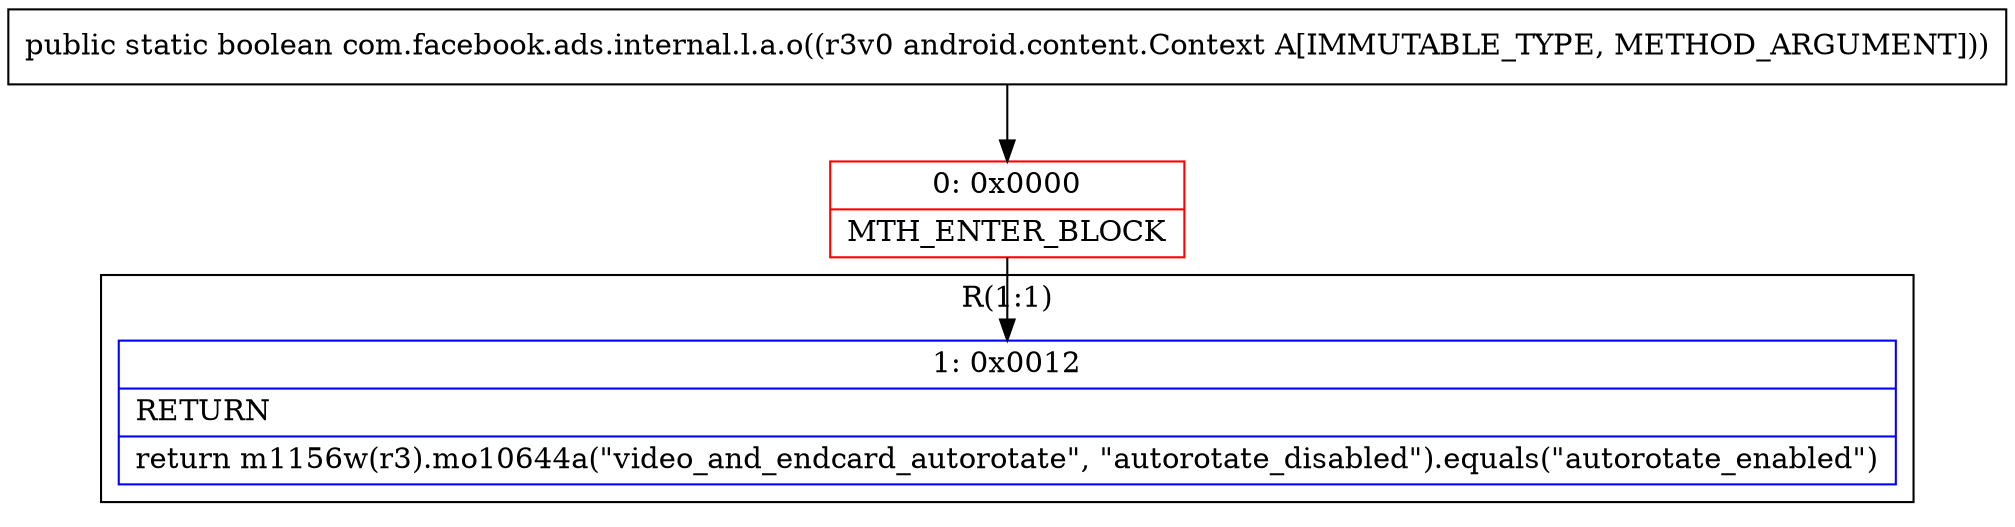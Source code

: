 digraph "CFG forcom.facebook.ads.internal.l.a.o(Landroid\/content\/Context;)Z" {
subgraph cluster_Region_1666652039 {
label = "R(1:1)";
node [shape=record,color=blue];
Node_1 [shape=record,label="{1\:\ 0x0012|RETURN\l|return m1156w(r3).mo10644a(\"video_and_endcard_autorotate\", \"autorotate_disabled\").equals(\"autorotate_enabled\")\l}"];
}
Node_0 [shape=record,color=red,label="{0\:\ 0x0000|MTH_ENTER_BLOCK\l}"];
MethodNode[shape=record,label="{public static boolean com.facebook.ads.internal.l.a.o((r3v0 android.content.Context A[IMMUTABLE_TYPE, METHOD_ARGUMENT])) }"];
MethodNode -> Node_0;
Node_0 -> Node_1;
}


